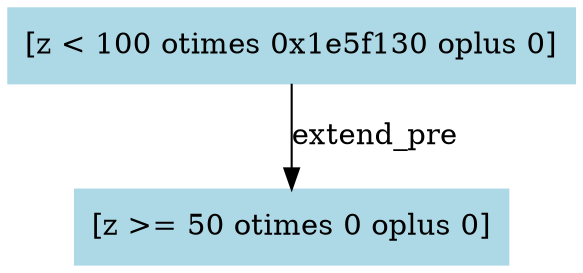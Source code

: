 digraph "[x := x - 2]" {
"0x1e64140" [label="[z < 100 otimes 0x1e5f130 oplus 0]", color=lightblue,style=filled,shape=box]
"0x1e64140" -> "0x1e5f130" [label=extend_pre,color=black]
"0x1e5f130" [label="[z >= 50 otimes 0 oplus 0]", color=lightblue,style=filled,shape=box]
}


